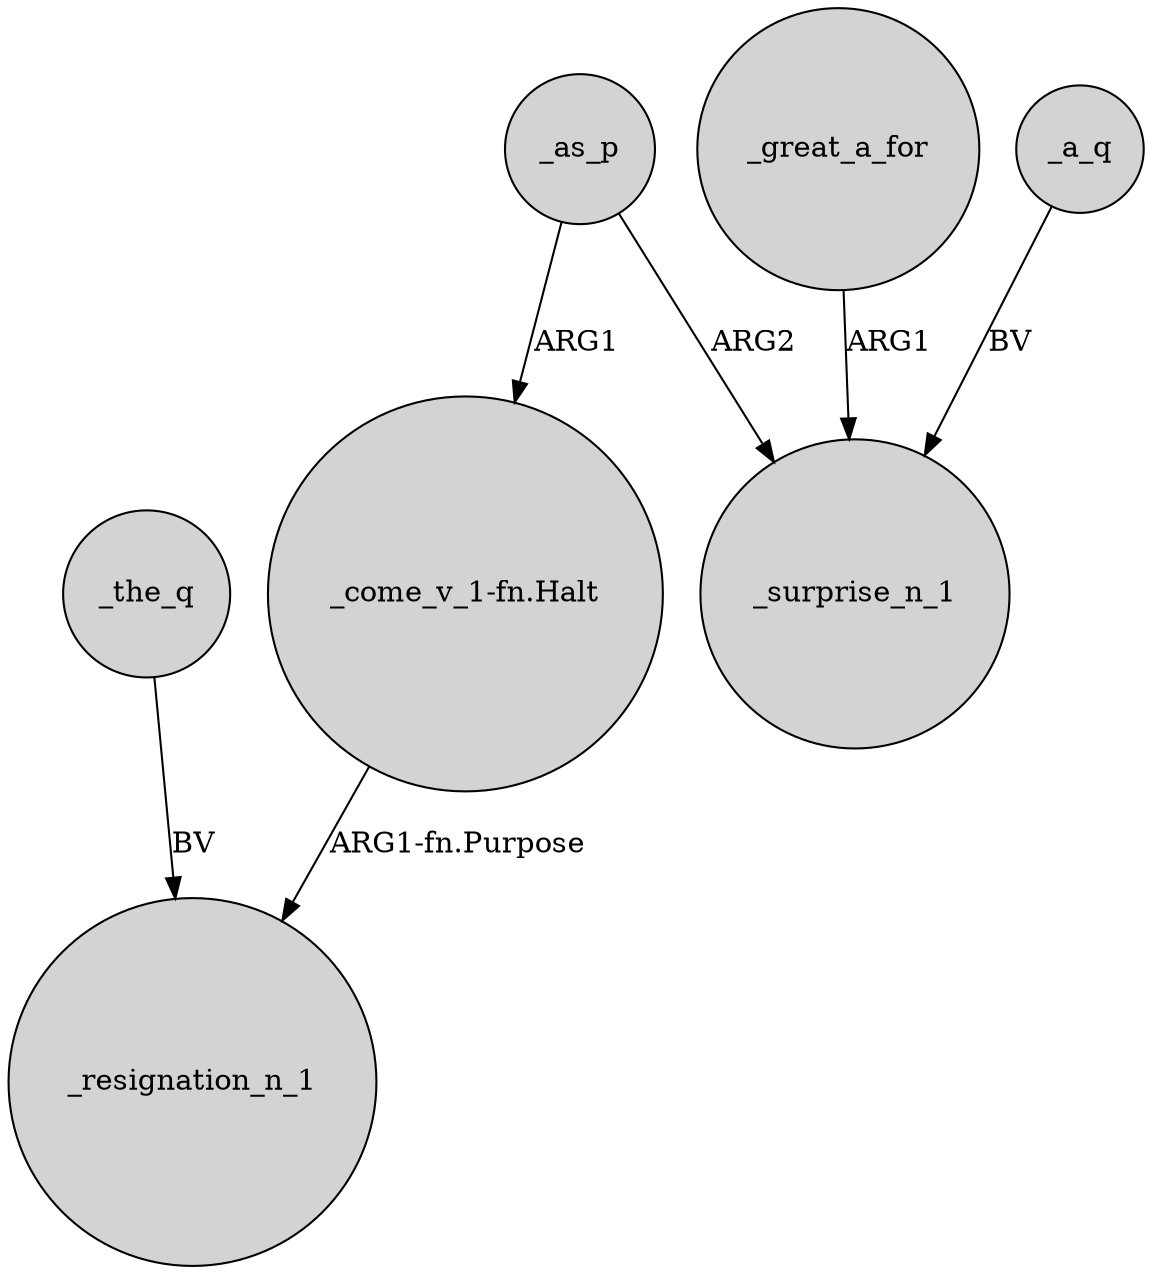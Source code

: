 digraph {
	node [shape=circle style=filled]
	_the_q -> _resignation_n_1 [label=BV]
	_as_p -> _surprise_n_1 [label=ARG2]
	_great_a_for -> _surprise_n_1 [label=ARG1]
	"_come_v_1-fn.Halt" -> _resignation_n_1 [label="ARG1-fn.Purpose"]
	_as_p -> "_come_v_1-fn.Halt" [label=ARG1]
	_a_q -> _surprise_n_1 [label=BV]
}
